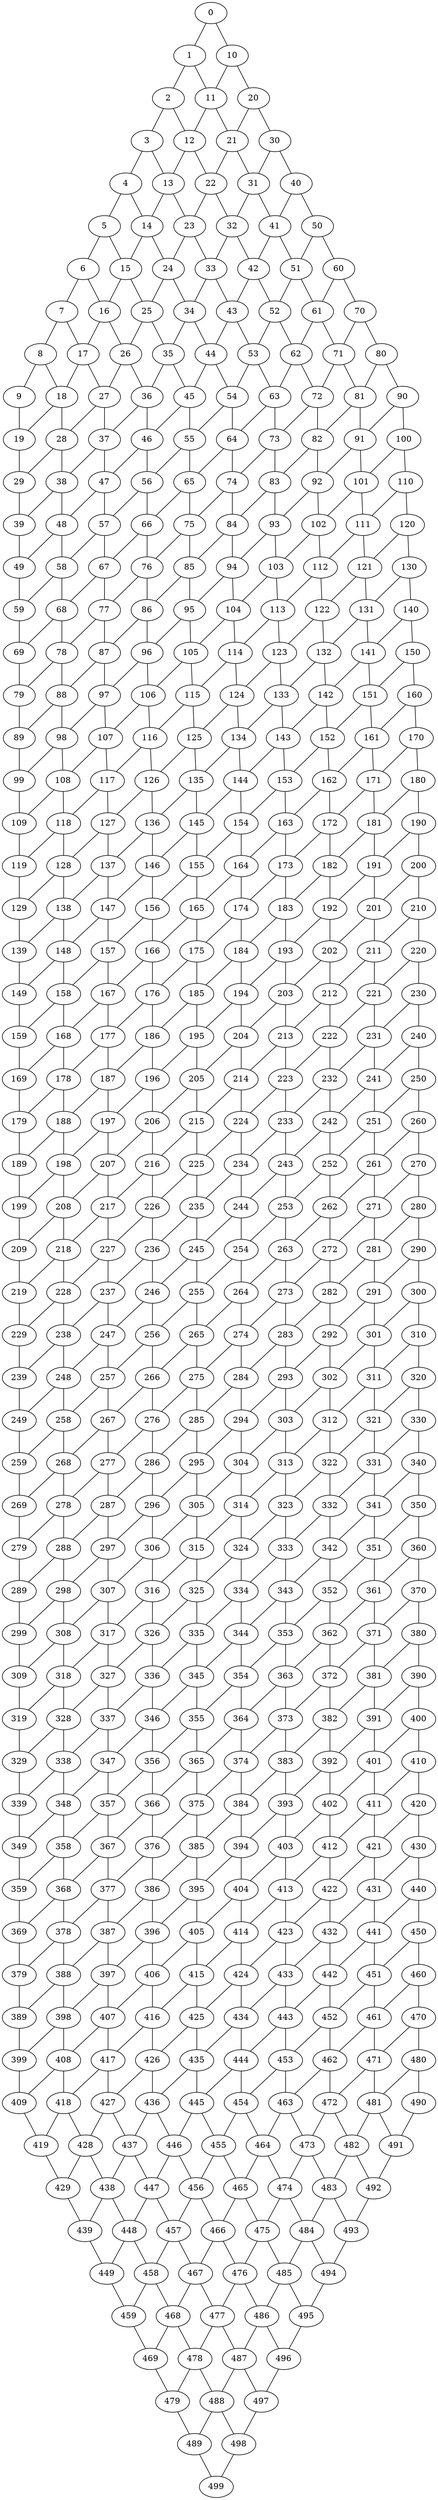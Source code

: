 strict graph G {
0;
1;
2;
3;
4;
5;
6;
7;
8;
9;
10;
11;
12;
13;
14;
15;
16;
17;
18;
19;
20;
21;
22;
23;
24;
25;
26;
27;
28;
29;
30;
31;
32;
33;
34;
35;
36;
37;
38;
39;
40;
41;
42;
43;
44;
45;
46;
47;
48;
49;
50;
51;
52;
53;
54;
55;
56;
57;
58;
59;
60;
61;
62;
63;
64;
65;
66;
67;
68;
69;
70;
71;
72;
73;
74;
75;
76;
77;
78;
79;
80;
81;
82;
83;
84;
85;
86;
87;
88;
89;
90;
91;
92;
93;
94;
95;
96;
97;
98;
99;
100;
101;
102;
103;
104;
105;
106;
107;
108;
109;
110;
111;
112;
113;
114;
115;
116;
117;
118;
119;
120;
121;
122;
123;
124;
125;
126;
127;
128;
129;
130;
131;
132;
133;
134;
135;
136;
137;
138;
139;
140;
141;
142;
143;
144;
145;
146;
147;
148;
149;
150;
151;
152;
153;
154;
155;
156;
157;
158;
159;
160;
161;
162;
163;
164;
165;
166;
167;
168;
169;
170;
171;
172;
173;
174;
175;
176;
177;
178;
179;
180;
181;
182;
183;
184;
185;
186;
187;
188;
189;
190;
191;
192;
193;
194;
195;
196;
197;
198;
199;
200;
201;
202;
203;
204;
205;
206;
207;
208;
209;
210;
211;
212;
213;
214;
215;
216;
217;
218;
219;
220;
221;
222;
223;
224;
225;
226;
227;
228;
229;
230;
231;
232;
233;
234;
235;
236;
237;
238;
239;
240;
241;
242;
243;
244;
245;
246;
247;
248;
249;
250;
251;
252;
253;
254;
255;
256;
257;
258;
259;
260;
261;
262;
263;
264;
265;
266;
267;
268;
269;
270;
271;
272;
273;
274;
275;
276;
277;
278;
279;
280;
281;
282;
283;
284;
285;
286;
287;
288;
289;
290;
291;
292;
293;
294;
295;
296;
297;
298;
299;
300;
301;
302;
303;
304;
305;
306;
307;
308;
309;
310;
311;
312;
313;
314;
315;
316;
317;
318;
319;
320;
321;
322;
323;
324;
325;
326;
327;
328;
329;
330;
331;
332;
333;
334;
335;
336;
337;
338;
339;
340;
341;
342;
343;
344;
345;
346;
347;
348;
349;
350;
351;
352;
353;
354;
355;
356;
357;
358;
359;
360;
361;
362;
363;
364;
365;
366;
367;
368;
369;
370;
371;
372;
373;
374;
375;
376;
377;
378;
379;
380;
381;
382;
383;
384;
385;
386;
387;
388;
389;
390;
391;
392;
393;
394;
395;
396;
397;
398;
399;
400;
401;
402;
403;
404;
405;
406;
407;
408;
409;
410;
411;
412;
413;
414;
415;
416;
417;
418;
419;
420;
421;
422;
423;
424;
425;
426;
427;
428;
429;
430;
431;
432;
433;
434;
435;
436;
437;
438;
439;
440;
441;
442;
443;
444;
445;
446;
447;
448;
449;
450;
451;
452;
453;
454;
455;
456;
457;
458;
459;
460;
461;
462;
463;
464;
465;
466;
467;
468;
469;
470;
471;
472;
473;
474;
475;
476;
477;
478;
479;
480;
481;
482;
483;
484;
485;
486;
487;
488;
489;
490;
491;
492;
493;
494;
495;
496;
497;
498;
499;
312 -- 313;
166 -- 167;
84 -- 85;
20 -- 30;
258 -- 268;
1 -- 2;
298 -- 299;
417 -- 418;
48 -- 58;
138 -- 148;
485 -- 486;
61 -- 62;
18 -- 28;
223 -- 233;
155 -- 156;
183 -- 193;
280 -- 290;
355 -- 365;
178 -- 188;
30 -- 31;
293 -- 294;
330 -- 340;
220 -- 230;
321 -- 322;
70 -- 71;
136 -- 137;
415 -- 416;
86 -- 87;
119 -- 129;
210 -- 211;
197 -- 198;
63 -- 73;
55 -- 56;
265 -- 266;
248 -- 258;
205 -- 206;
452 -- 462;
472 -- 473;
453 -- 454;
235 -- 236;
54 -- 55;
28 -- 38;
264 -- 274;
120 -- 130;
44 -- 45;
126 -- 136;
136 -- 146;
421 -- 422;
82 -- 92;
448 -- 458;
263 -- 264;
344 -- 354;
16 -- 17;
156 -- 157;
232 -- 242;
22 -- 32;
100 -- 101;
66 -- 76;
19 -- 29;
280 -- 281;
172 -- 182;
225 -- 235;
242 -- 243;
303 -- 304;
237 -- 247;
45 -- 46;
330 -- 331;
153 -- 163;
368 -- 369;
430 -- 431;
327 -- 337;
399 -- 409;
480 -- 481;
192 -- 202;
113 -- 123;
225 -- 226;
35 -- 36;
198 -- 199;
277 -- 287;
307 -- 317;
314 -- 315;
377 -- 387;
74 -- 84;
405 -- 415;
97 -- 107;
72 -- 82;
390 -- 391;
488 -- 498;
8 -- 9;
7 -- 17;
459 -- 469;
288 -- 298;
21 -- 22;
4 -- 5;
423 -- 424;
44 -- 54;
61 -- 71;
248 -- 249;
36 -- 37;
96 -- 106;
46 -- 47;
250 -- 260;
435 -- 436;
297 -- 298;
415 -- 425;
95 -- 96;
145 -- 146;
314 -- 324;
288 -- 289;
346 -- 347;
348 -- 349;
62 -- 63;
474 -- 484;
174 -- 184;
37 -- 47;
362 -- 363;
170 -- 171;
200 -- 210;
421 -- 431;
24 -- 25;
24 -- 34;
404 -- 414;
284 -- 294;
495 -- 496;
365 -- 366;
422 -- 432;
33 -- 34;
226 -- 236;
382 -- 383;
369 -- 379;
436 -- 437;
292 -- 293;
28 -- 29;
338 -- 348;
130 -- 140;
181 -- 191;
306 -- 316;
361 -- 362;
137 -- 147;
96 -- 97;
203 -- 204;
215 -- 225;
480 -- 490;
85 -- 86;
151 -- 161;
233 -- 234;
353 -- 363;
492 -- 493;
267 -- 277;
444 -- 454;
440 -- 441;
21 -- 31;
57 -- 58;
180 -- 181;
255 -- 256;
73 -- 74;
129 -- 139;
147 -- 157;
442 -- 452;
408 -- 418;
444 -- 445;
472 -- 482;
224 -- 225;
341 -- 351;
228 -- 238;
345 -- 355;
148 -- 158;
50 -- 60;
128 -- 129;
168 -- 169;
26 -- 27;
106 -- 107;
297 -- 307;
255 -- 265;
203 -- 213;
212 -- 222;
316 -- 317;
328 -- 329;
125 -- 126;
114 -- 115;
185 -- 195;
347 -- 357;
249 -- 259;
71 -- 72;
39 -- 49;
218 -- 219;
367 -- 377;
107 -- 108;
108 -- 109;
281 -- 282;
465 -- 475;
10 -- 20;
104 -- 114;
403 -- 404;
320 -- 330;
1 -- 11;
296 -- 306;
413 -- 423;
458 -- 459;
325 -- 326;
168 -- 178;
214 -- 224;
83 -- 84;
359 -- 369;
446 -- 447;
286 -- 296;
42 -- 52;
93 -- 94;
286 -- 287;
222 -- 232;
46 -- 56;
224 -- 234;
258 -- 259;
420 -- 421;
251 -- 252;
81 -- 82;
165 -- 166;
60 -- 70;
200 -- 201;
247 -- 257;
270 -- 280;
379 -- 389;
471 -- 472;
29 -- 39;
446 -- 456;
322 -- 332;
31 -- 41;
27 -- 37;
364 -- 365;
134 -- 144;
439 -- 449;
484 -- 494;
159 -- 169;
357 -- 367;
386 -- 387;
81 -- 91;
140 -- 141;
381 -- 391;
403 -- 413;
211 -- 221;
298 -- 308;
140 -- 150;
335 -- 336;
307 -- 308;
467 -- 477;
57 -- 67;
285 -- 286;
163 -- 173;
384 -- 385;
468 -- 469;
394 -- 395;
308 -- 309;
350 -- 360;
470 -- 480;
308 -- 318;
348 -- 358;
209 -- 219;
373 -- 383;
190 -- 200;
483 -- 493;
6 -- 16;
73 -- 83;
494 -- 495;
206 -- 207;
457 -- 458;
53 -- 63;
304 -- 314;
261 -- 262;
60 -- 61;
422 -- 423;
290 -- 291;
246 -- 247;
217 -- 218;
241 -- 242;
305 -- 306;
207 -- 208;
257 -- 267;
105 -- 106;
62 -- 72;
213 -- 214;
391 -- 392;
462 -- 472;
91 -- 92;
222 -- 223;
207 -- 217;
99 -- 109;
413 -- 414;
135 -- 136;
231 -- 232;
76 -- 77;
164 -- 174;
184 -- 194;
101 -- 111;
153 -- 154;
112 -- 122;
341 -- 342;
160 -- 161;
345 -- 346;
419 -- 429;
418 -- 428;
124 -- 134;
123 -- 133;
498 -- 499;
23 -- 24;
173 -- 183;
229 -- 239;
148 -- 149;
214 -- 215;
257 -- 258;
109 -- 119;
160 -- 170;
181 -- 182;
451 -- 452;
157 -- 158;
31 -- 32;
426 -- 436;
122 -- 123;
276 -- 277;
482 -- 492;
384 -- 394;
380 -- 381;
192 -- 193;
463 -- 473;
334 -- 344;
23 -- 33;
310 -- 311;
127 -- 128;
150 -- 160;
484 -- 485;
375 -- 376;
53 -- 54;
11 -- 21;
447 -- 457;
469 -- 479;
367 -- 368;
178 -- 179;
234 -- 244;
354 -- 364;
373 -- 374;
401 -- 402;
111 -- 112;
133 -- 143;
84 -- 94;
54 -- 64;
433 -- 443;
438 -- 439;
138 -- 139;
290 -- 300;
105 -- 115;
191 -- 192;
117 -- 118;
227 -- 237;
276 -- 286;
300 -- 310;
437 -- 447;
98 -- 108;
466 -- 467;
18 -- 19;
155 -- 165;
408 -- 409;
145 -- 155;
411 -- 412;
291 -- 301;
448 -- 449;
190 -- 191;
176 -- 186;
230 -- 240;
43 -- 53;
304 -- 305;
193 -- 203;
350 -- 351;
488 -- 489;
40 -- 50;
490 -- 491;
88 -- 98;
111 -- 121;
204 -- 214;
216 -- 217;
477 -- 487;
486 -- 487;
245 -- 246;
176 -- 177;
91 -- 101;
461 -- 462;
93 -- 103;
139 -- 149;
394 -- 404;
16 -- 26;
370 -- 380;
115 -- 116;
318 -- 319;
220 -- 221;
233 -- 243;
0 -- 10;
68 -- 78;
169 -- 179;
171 -- 172;
241 -- 251;
90 -- 100;
146 -- 156;
387 -- 397;
401 -- 411;
409 -- 419;
113 -- 114;
450 -- 460;
94 -- 95;
17 -- 27;
477 -- 478;
245 -- 255;
458 -- 468;
202 -- 212;
346 -- 356;
334 -- 335;
161 -- 162;
342 -- 352;
282 -- 283;
432 -- 433;
34 -- 35;
141 -- 142;
267 -- 268;
453 -- 463;
213 -- 223;
147 -- 148;
410 -- 420;
102 -- 112;
50 -- 51;
196 -- 197;
336 -- 337;
447 -- 448;
198 -- 208;
433 -- 434;
355 -- 356;
266 -- 276;
395 -- 396;
392 -- 402;
395 -- 405;
481 -- 482;
428 -- 429;
485 -- 495;
102 -- 103;
260 -- 261;
287 -- 288;
12 -- 13;
121 -- 122;
456 -- 466;
185 -- 186;
87 -- 97;
34 -- 44;
380 -- 390;
385 -- 395;
462 -- 463;
143 -- 144;
98 -- 99;
244 -- 245;
7 -- 8;
162 -- 172;
311 -- 321;
382 -- 392;
205 -- 215;
333 -- 343;
52 -- 62;
234 -- 235;
216 -- 226;
293 -- 303;
402 -- 403;
340 -- 350;
432 -- 442;
237 -- 238;
256 -- 266;
197 -- 207;
127 -- 137;
152 -- 153;
230 -- 231;
217 -- 227;
281 -- 291;
173 -- 174;
364 -- 374;
41 -- 51;
221 -- 222;
438 -- 448;
470 -- 471;
416 -- 417;
76 -- 86;
289 -- 299;
191 -- 201;
227 -- 228;
356 -- 357;
437 -- 438;
430 -- 440;
199 -- 209;
391 -- 401;
0 -- 1;
164 -- 165;
9 -- 19;
122 -- 132;
124 -- 125;
223 -- 224;
37 -- 38;
478 -- 488;
131 -- 141;
388 -- 398;
325 -- 335;
349 -- 359;
26 -- 36;
378 -- 388;
78 -- 79;
80 -- 81;
87 -- 88;
106 -- 116;
184 -- 185;
100 -- 110;
285 -- 295;
392 -- 393;
273 -- 274;
132 -- 133;
460 -- 470;
481 -- 491;
243 -- 253;
2 -- 12;
204 -- 205;
67 -- 77;
142 -- 152;
103 -- 113;
375 -- 385;
243 -- 244;
310 -- 320;
352 -- 353;
471 -- 481;
94 -- 104;
302 -- 312;
489 -- 499;
323 -- 324;
265 -- 275;
271 -- 272;
282 -- 292;
326 -- 336;
301 -- 302;
317 -- 327;
425 -- 435;
275 -- 276;
332 -- 342;
42 -- 43;
32 -- 33;
252 -- 253;
123 -- 124;
3 -- 4;
126 -- 127;
389 -- 399;
210 -- 220;
5 -- 15;
183 -- 184;
317 -- 318;
74 -- 75;
174 -- 175;
385 -- 386;
146 -- 147;
171 -- 181;
175 -- 176;
55 -- 65;
77 -- 87;
186 -- 196;
182 -- 192;
177 -- 187;
278 -- 279;
372 -- 373;
142 -- 143;
287 -- 297;
14 -- 24;
474 -- 475;
144 -- 145;
188 -- 189;
261 -- 271;
14 -- 15;
137 -- 138;
264 -- 265;
442 -- 443;
272 -- 273;
2 -- 3;
428 -- 438;
320 -- 321;
47 -- 48;
400 -- 410;
25 -- 35;
427 -- 428;
4 -- 14;
370 -- 371;
405 -- 406;
443 -- 444;
92 -- 102;
353 -- 354;
279 -- 289;
454 -- 464;
381 -- 382;
6 -- 7;
157 -- 167;
378 -- 379;
398 -- 399;
114 -- 124;
130 -- 131;
301 -- 311;
107 -- 117;
365 -- 375;
368 -- 378;
376 -- 377;
414 -- 415;
69 -- 79;
311 -- 312;
43 -- 44;
269 -- 279;
321 -- 331;
358 -- 368;
212 -- 213;
165 -- 175;
283 -- 284;
284 -- 285;
445 -- 446;
407 -- 417;
266 -- 267;
411 -- 421;
486 -- 496;
362 -- 372;
256 -- 257;
260 -- 270;
361 -- 371;
429 -- 439;
272 -- 282;
275 -- 285;
431 -- 441;
175 -- 185;
201 -- 211;
436 -- 446;
65 -- 75;
35 -- 45;
13 -- 14;
25 -- 26;
149 -- 159;
339 -- 349;
41 -- 42;
48 -- 49;
92 -- 93;
22 -- 23;
133 -- 134;
180 -- 190;
404 -- 405;
397 -- 407;
431 -- 432;
456 -- 457;
154 -- 155;
239 -- 249;
238 -- 248;
202 -- 203;
328 -- 338;
141 -- 151;
343 -- 344;
322 -- 323;
240 -- 250;
15 -- 16;
292 -- 302;
434 -- 444;
196 -- 206;
86 -- 96;
125 -- 135;
68 -- 69;
376 -- 386;
78 -- 88;
351 -- 361;
383 -- 393;
441 -- 451;
187 -- 197;
273 -- 283;
475 -- 485;
59 -- 69;
326 -- 327;
319 -- 329;
424 -- 425;
201 -- 202;
117 -- 127;
323 -- 333;
360 -- 361;
388 -- 389;
108 -- 118;
396 -- 397;
309 -- 319;
259 -- 269;
271 -- 281;
177 -- 178;
426 -- 427;
412 -- 413;
232 -- 233;
211 -- 212;
66 -- 67;
406 -- 416;
20 -- 21;
167 -- 168;
17 -- 18;
56 -- 66;
246 -- 256;
300 -- 301;
358 -- 359;
5 -- 6;
143 -- 153;
316 -- 326;
487 -- 488;
215 -- 216;
337 -- 347;
238 -- 239;
71 -- 81;
305 -- 315;
400 -- 401;
374 -- 384;
424 -- 434;
194 -- 195;
45 -- 55;
386 -- 396;
473 -- 474;
33 -- 43;
253 -- 263;
393 -- 403;
452 -- 453;
476 -- 486;
40 -- 41;
51 -- 52;
312 -- 322;
120 -- 121;
371 -- 372;
463 -- 464;
252 -- 262;
219 -- 229;
357 -- 358;
262 -- 263;
83 -- 93;
338 -- 339;
135 -- 145;
47 -- 57;
467 -- 468;
366 -- 376;
116 -- 126;
396 -- 406;
30 -- 40;
195 -- 196;
64 -- 74;
112 -- 113;
118 -- 128;
64 -- 65;
85 -- 95;
236 -- 246;
383 -- 384;
110 -- 111;
163 -- 164;
134 -- 135;
363 -- 364;
121 -- 131;
116 -- 117;
128 -- 138;
291 -- 292;
427 -- 437;
89 -- 99;
283 -- 293;
351 -- 352;
390 -- 400;
226 -- 227;
195 -- 205;
460 -- 461;
270 -- 271;
3 -- 13;
434 -- 435;
324 -- 334;
254 -- 264;
303 -- 313;
402 -- 412;
38 -- 48;
315 -- 325;
103 -- 104;
331 -- 341;
324 -- 325;
482 -- 483;
277 -- 278;
236 -- 237;
158 -- 159;
450 -- 451;
182 -- 183;
158 -- 168;
465 -- 466;
294 -- 295;
313 -- 314;
412 -- 422;
193 -- 194;
154 -- 164;
218 -- 228;
77 -- 78;
268 -- 269;
244 -- 254;
10 -- 11;
115 -- 125;
166 -- 176;
80 -- 90;
170 -- 180;
208 -- 209;
235 -- 245;
335 -- 345;
342 -- 343;
194 -- 204;
455 -- 456;
457 -- 467;
161 -- 171;
478 -- 479;
420 -- 430;
38 -- 39;
294 -- 304;
318 -- 328;
464 -- 465;
329 -- 339;
454 -- 455;
268 -- 278;
206 -- 216;
327 -- 328;
12 -- 22;
451 -- 461;
90 -- 91;
172 -- 173;
497 -- 498;
152 -- 162;
95 -- 105;
63 -- 64;
101 -- 102;
372 -- 382;
475 -- 476;
336 -- 346;
479 -- 489;
306 -- 307;
75 -- 85;
441 -- 442;
406 -- 407;
296 -- 297;
13 -- 23;
72 -- 73;
417 -- 427;
8 -- 18;
397 -- 398;
231 -- 241;
262 -- 272;
295 -- 296;
15 -- 25;
363 -- 373;
49 -- 59;
333 -- 334;
352 -- 362;
354 -- 355;
423 -- 433;
58 -- 68;
189 -- 199;
104 -- 105;
221 -- 231;
253 -- 254;
110 -- 120;
464 -- 474;
407 -- 408;
443 -- 453;
36 -- 46;
251 -- 261;
387 -- 388;
162 -- 163;
88 -- 89;
82 -- 83;
11 -- 12;
278 -- 288;
186 -- 187;
188 -- 198;
371 -- 381;
496 -- 497;
331 -- 332;
414 -- 424;
337 -- 338;
56 -- 57;
487 -- 497;
70 -- 80;
58 -- 59;
179 -- 189;
32 -- 42;
440 -- 450;
167 -- 177;
374 -- 375;
313 -- 323;
302 -- 303;
65 -- 66;
435 -- 445;
343 -- 353;
332 -- 333;
461 -- 471;
67 -- 68;
445 -- 455;
150 -- 151;
151 -- 152;
156 -- 166;
476 -- 477;
274 -- 284;
79 -- 89;
393 -- 394;
449 -- 459;
187 -- 188;
340 -- 341;
466 -- 476;
455 -- 465;
493 -- 494;
418 -- 419;
131 -- 132;
491 -- 492;
377 -- 378;
360 -- 370;
366 -- 367;
274 -- 275;
416 -- 426;
250 -- 251;
483 -- 484;
27 -- 28;
144 -- 154;
468 -- 478;
347 -- 348;
132 -- 142;
51 -- 61;
473 -- 483;
425 -- 426;
242 -- 252;
228 -- 229;
52 -- 53;
240 -- 241;
356 -- 366;
263 -- 273;
315 -- 316;
299 -- 309;
398 -- 408;
344 -- 345;
295 -- 305;
254 -- 255;
118 -- 119;
410 -- 411;
97 -- 98;
208 -- 218;
75 -- 76;
247 -- 248;
}
